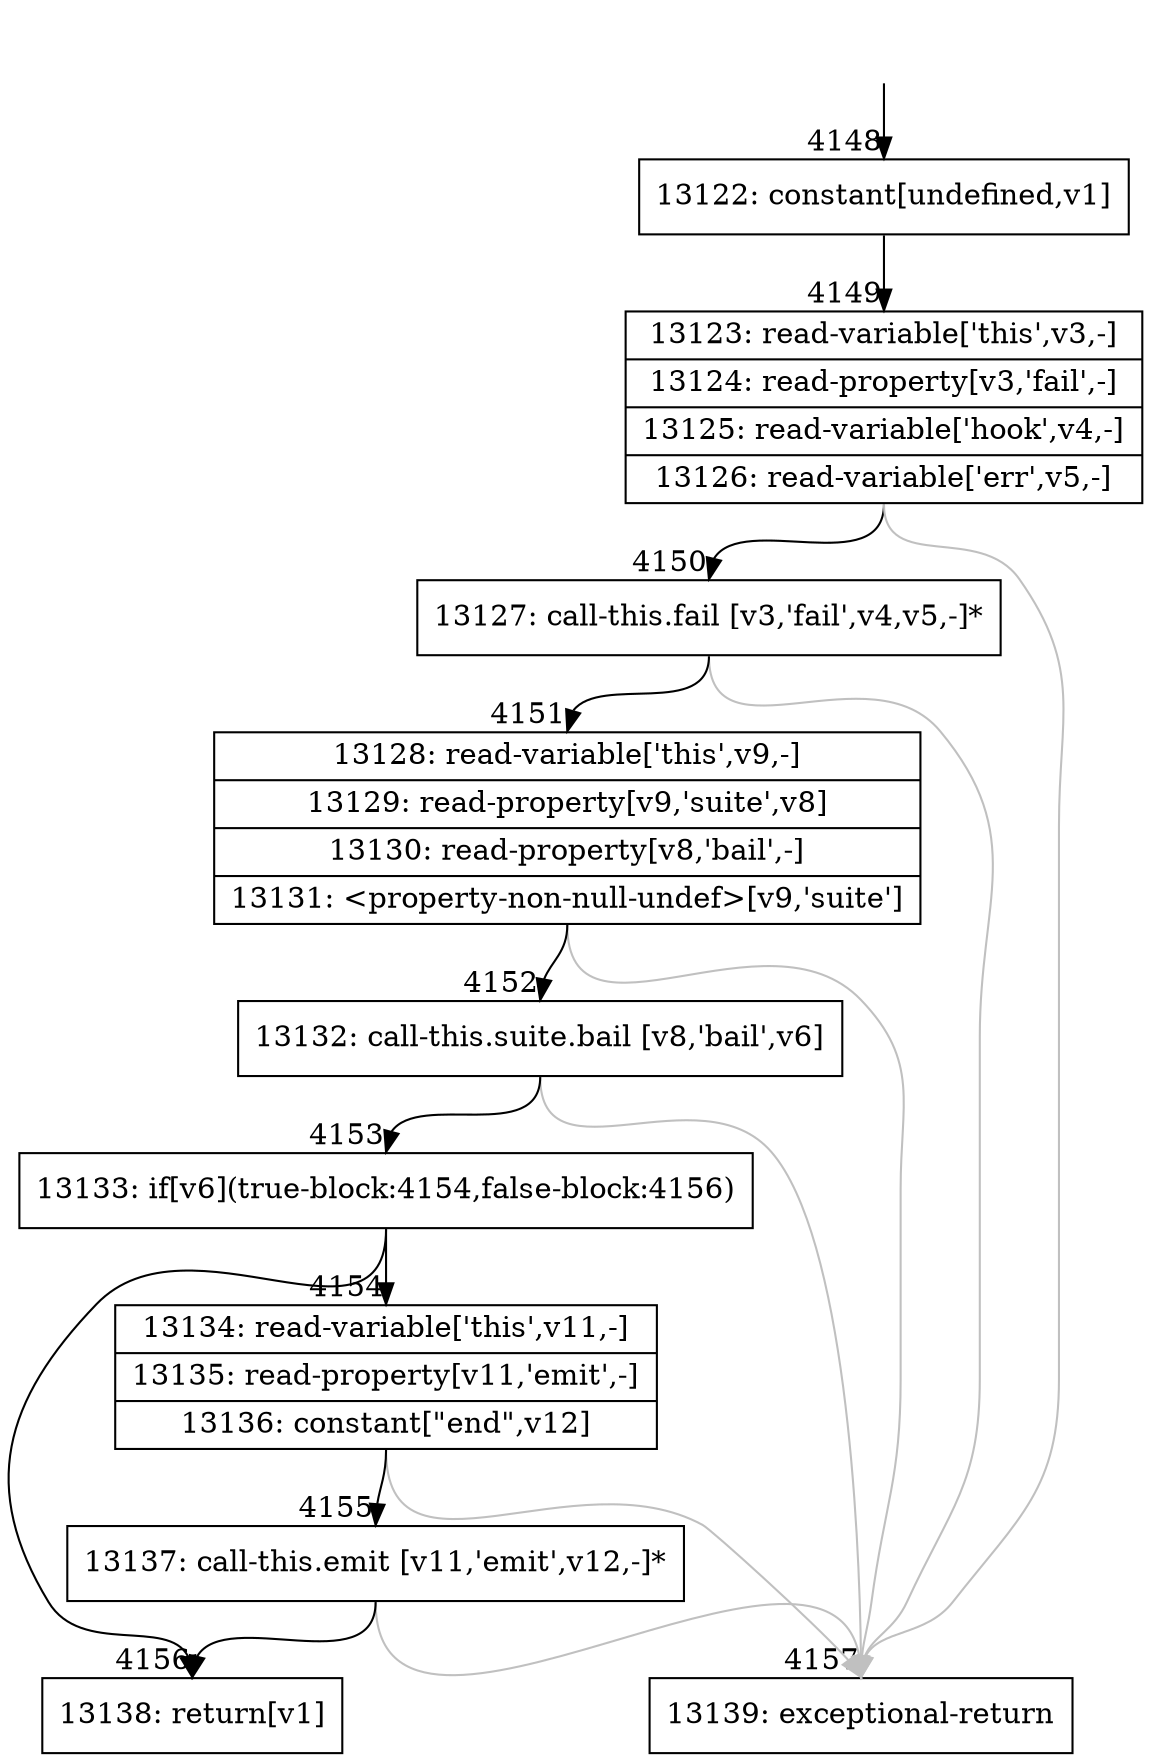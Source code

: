 digraph {
rankdir="TD"
BB_entry372[shape=none,label=""];
BB_entry372 -> BB4148 [tailport=s, headport=n, headlabel="    4148"]
BB4148 [shape=record label="{13122: constant[undefined,v1]}" ] 
BB4148 -> BB4149 [tailport=s, headport=n, headlabel="      4149"]
BB4149 [shape=record label="{13123: read-variable['this',v3,-]|13124: read-property[v3,'fail',-]|13125: read-variable['hook',v4,-]|13126: read-variable['err',v5,-]}" ] 
BB4149 -> BB4150 [tailport=s, headport=n, headlabel="      4150"]
BB4149 -> BB4157 [tailport=s, headport=n, color=gray, headlabel="      4157"]
BB4150 [shape=record label="{13127: call-this.fail [v3,'fail',v4,v5,-]*}" ] 
BB4150 -> BB4151 [tailport=s, headport=n, headlabel="      4151"]
BB4150 -> BB4157 [tailport=s, headport=n, color=gray]
BB4151 [shape=record label="{13128: read-variable['this',v9,-]|13129: read-property[v9,'suite',v8]|13130: read-property[v8,'bail',-]|13131: \<property-non-null-undef\>[v9,'suite']}" ] 
BB4151 -> BB4152 [tailport=s, headport=n, headlabel="      4152"]
BB4151 -> BB4157 [tailport=s, headport=n, color=gray]
BB4152 [shape=record label="{13132: call-this.suite.bail [v8,'bail',v6]}" ] 
BB4152 -> BB4153 [tailport=s, headport=n, headlabel="      4153"]
BB4152 -> BB4157 [tailport=s, headport=n, color=gray]
BB4153 [shape=record label="{13133: if[v6](true-block:4154,false-block:4156)}" ] 
BB4153 -> BB4154 [tailport=s, headport=n, headlabel="      4154"]
BB4153 -> BB4156 [tailport=s, headport=n, headlabel="      4156"]
BB4154 [shape=record label="{13134: read-variable['this',v11,-]|13135: read-property[v11,'emit',-]|13136: constant[\"end\",v12]}" ] 
BB4154 -> BB4155 [tailport=s, headport=n, headlabel="      4155"]
BB4154 -> BB4157 [tailport=s, headport=n, color=gray]
BB4155 [shape=record label="{13137: call-this.emit [v11,'emit',v12,-]*}" ] 
BB4155 -> BB4156 [tailport=s, headport=n]
BB4155 -> BB4157 [tailport=s, headport=n, color=gray]
BB4156 [shape=record label="{13138: return[v1]}" ] 
BB4157 [shape=record label="{13139: exceptional-return}" ] 
//#$~ 4824
}
